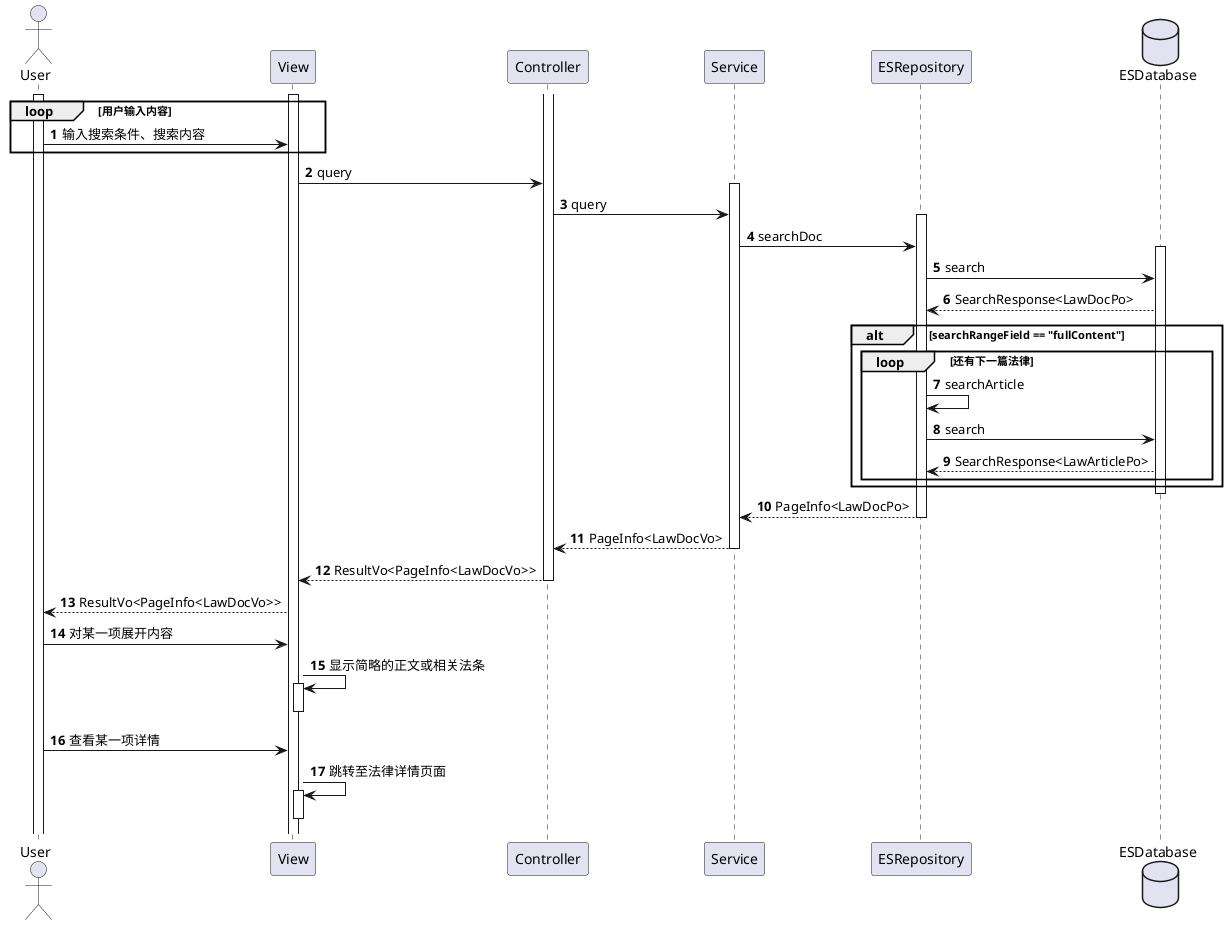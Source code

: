 @startuml
'https://plantuml.com/sequence-diagram

autonumber
actor User
participant View
participant Controller
participant Service
participant ESRepository
'participant MySQLRepository
database ESDatabase
'database MySQLDatabase

activate User
activate View
loop 用户输入内容
    User -> View: 输入搜索条件、搜索内容
end
activate Controller
View -> Controller: query
activate Service
Controller -> Service: query
activate ESRepository
Service -> ESRepository: searchDoc
activate ESDatabase
ESRepository -> ESDatabase: search
ESDatabase --> ESRepository: SearchResponse<LawDocPo>
alt searchRangeField == "fullContent"
    loop 还有下一篇法律
        ESRepository -> ESRepository: searchArticle
        ESRepository -> ESDatabase: search
        ESDatabase --> ESRepository: SearchResponse<LawArticlePo>
    end
end
deactivate ESDatabase
ESRepository --> Service: PageInfo<LawDocPo>
deactivate ESRepository
Service --> Controller: PageInfo<LawDocVo>
deactivate Service
Controller --> View: ResultVo<PageInfo<LawDocVo>>
deactivate Controller
View --> User: ResultVo<PageInfo<LawDocVo>>
User -> View: 对某一项展开内容
View -> View: 显示简略的正文或相关法条
activate View
deactivate View
User -> View: 查看某一项详情

View -> View: 跳转至法律详情页面
activate View
deactivate View

@enduml